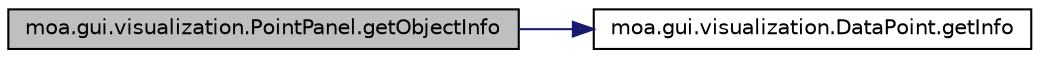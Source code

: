 digraph G
{
  edge [fontname="Helvetica",fontsize="10",labelfontname="Helvetica",labelfontsize="10"];
  node [fontname="Helvetica",fontsize="10",shape=record];
  rankdir=LR;
  Node1 [label="moa.gui.visualization.PointPanel.getObjectInfo",height=0.2,width=0.4,color="black", fillcolor="grey75", style="filled" fontcolor="black"];
  Node1 -> Node2 [color="midnightblue",fontsize="10",style="solid",fontname="Helvetica"];
  Node2 [label="moa.gui.visualization.DataPoint.getInfo",height=0.2,width=0.4,color="black", fillcolor="white", style="filled",URL="$classmoa_1_1gui_1_1visualization_1_1DataPoint.html#abdede751d7e8507523663defa341d89d"];
}
